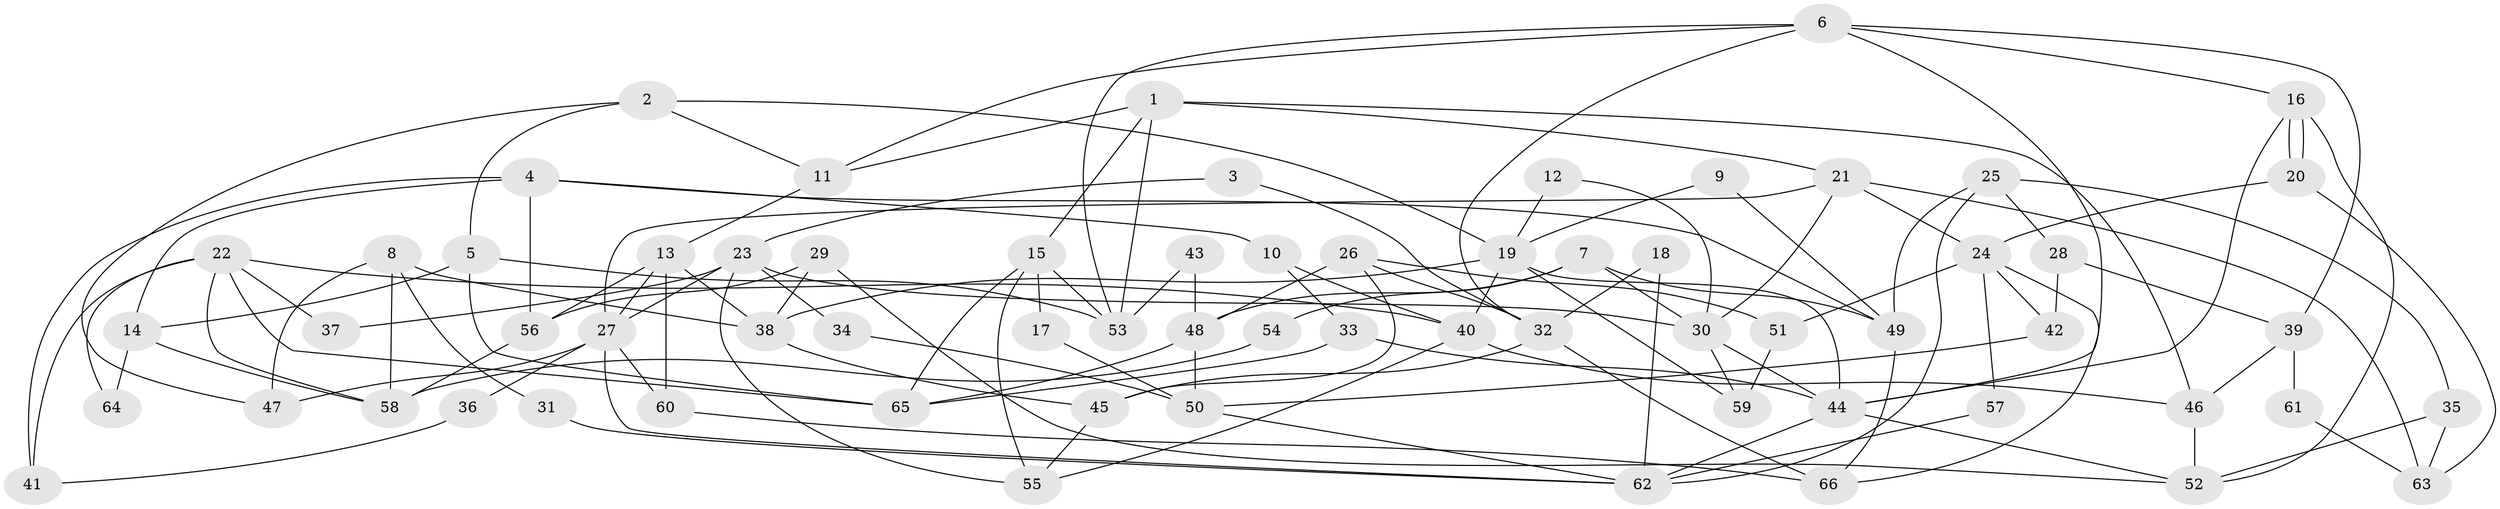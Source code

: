 // coarse degree distribution, {5: 0.24390243902439024, 6: 0.04878048780487805, 2: 0.17073170731707318, 7: 0.24390243902439024, 4: 0.17073170731707318, 3: 0.04878048780487805, 8: 0.04878048780487805, 10: 0.024390243902439025}
// Generated by graph-tools (version 1.1) at 2025/41/03/06/25 10:41:52]
// undirected, 66 vertices, 132 edges
graph export_dot {
graph [start="1"]
  node [color=gray90,style=filled];
  1;
  2;
  3;
  4;
  5;
  6;
  7;
  8;
  9;
  10;
  11;
  12;
  13;
  14;
  15;
  16;
  17;
  18;
  19;
  20;
  21;
  22;
  23;
  24;
  25;
  26;
  27;
  28;
  29;
  30;
  31;
  32;
  33;
  34;
  35;
  36;
  37;
  38;
  39;
  40;
  41;
  42;
  43;
  44;
  45;
  46;
  47;
  48;
  49;
  50;
  51;
  52;
  53;
  54;
  55;
  56;
  57;
  58;
  59;
  60;
  61;
  62;
  63;
  64;
  65;
  66;
  1 -- 53;
  1 -- 11;
  1 -- 15;
  1 -- 21;
  1 -- 46;
  2 -- 19;
  2 -- 5;
  2 -- 11;
  2 -- 47;
  3 -- 23;
  3 -- 32;
  4 -- 56;
  4 -- 49;
  4 -- 10;
  4 -- 14;
  4 -- 41;
  5 -- 14;
  5 -- 53;
  5 -- 65;
  6 -- 11;
  6 -- 44;
  6 -- 16;
  6 -- 32;
  6 -- 39;
  6 -- 53;
  7 -- 30;
  7 -- 48;
  7 -- 49;
  7 -- 54;
  8 -- 38;
  8 -- 47;
  8 -- 31;
  8 -- 58;
  9 -- 19;
  9 -- 49;
  10 -- 33;
  10 -- 40;
  11 -- 13;
  12 -- 19;
  12 -- 30;
  13 -- 38;
  13 -- 27;
  13 -- 56;
  13 -- 60;
  14 -- 58;
  14 -- 64;
  15 -- 55;
  15 -- 17;
  15 -- 53;
  15 -- 65;
  16 -- 20;
  16 -- 20;
  16 -- 44;
  16 -- 52;
  17 -- 50;
  18 -- 62;
  18 -- 32;
  19 -- 40;
  19 -- 44;
  19 -- 38;
  19 -- 59;
  20 -- 24;
  20 -- 63;
  21 -- 27;
  21 -- 24;
  21 -- 30;
  21 -- 63;
  22 -- 40;
  22 -- 65;
  22 -- 37;
  22 -- 41;
  22 -- 58;
  22 -- 64;
  23 -- 27;
  23 -- 30;
  23 -- 34;
  23 -- 37;
  23 -- 55;
  24 -- 42;
  24 -- 51;
  24 -- 57;
  24 -- 66;
  25 -- 35;
  25 -- 49;
  25 -- 28;
  25 -- 62;
  26 -- 32;
  26 -- 45;
  26 -- 48;
  26 -- 51;
  27 -- 60;
  27 -- 62;
  27 -- 36;
  27 -- 47;
  28 -- 39;
  28 -- 42;
  29 -- 56;
  29 -- 52;
  29 -- 38;
  30 -- 59;
  30 -- 44;
  31 -- 62;
  32 -- 45;
  32 -- 66;
  33 -- 44;
  33 -- 65;
  34 -- 50;
  35 -- 52;
  35 -- 63;
  36 -- 41;
  38 -- 45;
  39 -- 46;
  39 -- 61;
  40 -- 46;
  40 -- 55;
  42 -- 50;
  43 -- 53;
  43 -- 48;
  44 -- 52;
  44 -- 62;
  45 -- 55;
  46 -- 52;
  48 -- 65;
  48 -- 50;
  49 -- 66;
  50 -- 62;
  51 -- 59;
  54 -- 58;
  56 -- 58;
  57 -- 62;
  60 -- 66;
  61 -- 63;
}
